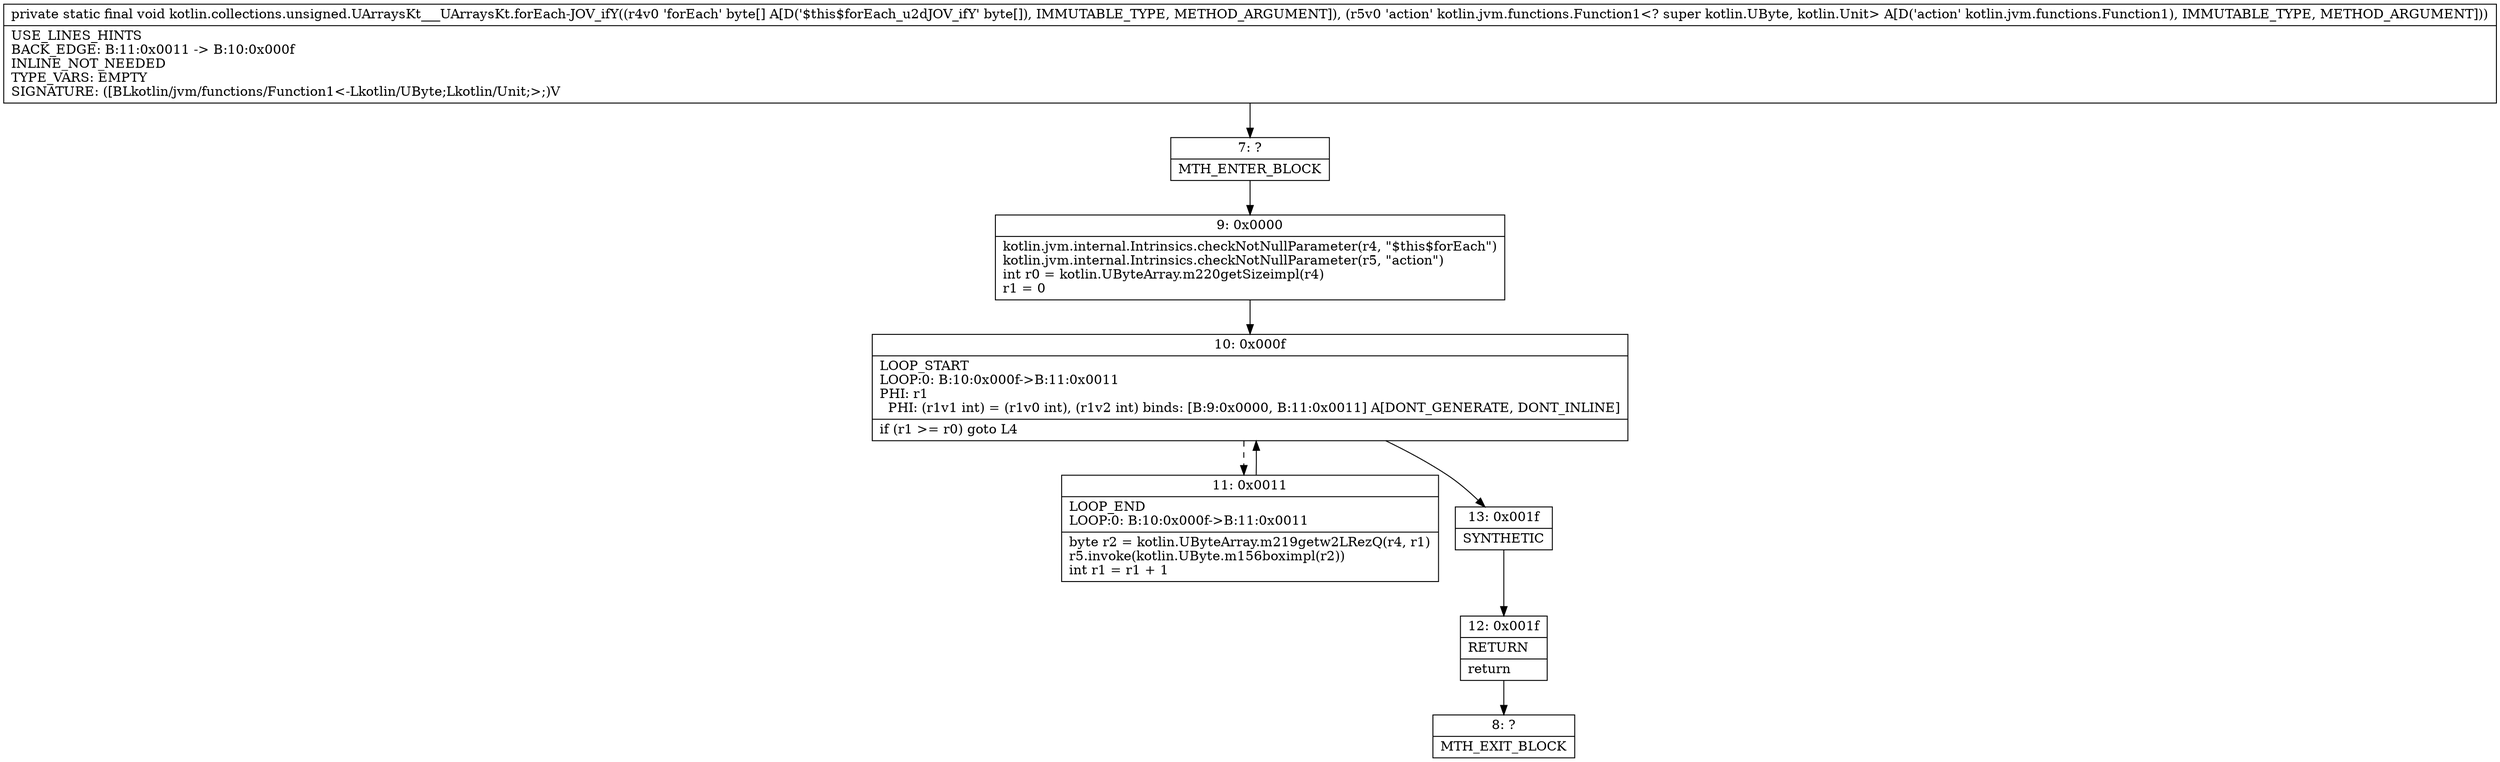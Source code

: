 digraph "CFG forkotlin.collections.unsigned.UArraysKt___UArraysKt.forEach\-JOV_ifY([BLkotlin\/jvm\/functions\/Function1;)V" {
Node_7 [shape=record,label="{7\:\ ?|MTH_ENTER_BLOCK\l}"];
Node_9 [shape=record,label="{9\:\ 0x0000|kotlin.jvm.internal.Intrinsics.checkNotNullParameter(r4, \"$this$forEach\")\lkotlin.jvm.internal.Intrinsics.checkNotNullParameter(r5, \"action\")\lint r0 = kotlin.UByteArray.m220getSizeimpl(r4)\lr1 = 0\l}"];
Node_10 [shape=record,label="{10\:\ 0x000f|LOOP_START\lLOOP:0: B:10:0x000f\-\>B:11:0x0011\lPHI: r1 \l  PHI: (r1v1 int) = (r1v0 int), (r1v2 int) binds: [B:9:0x0000, B:11:0x0011] A[DONT_GENERATE, DONT_INLINE]\l|if (r1 \>= r0) goto L4\l}"];
Node_11 [shape=record,label="{11\:\ 0x0011|LOOP_END\lLOOP:0: B:10:0x000f\-\>B:11:0x0011\l|byte r2 = kotlin.UByteArray.m219getw2LRezQ(r4, r1)\lr5.invoke(kotlin.UByte.m156boximpl(r2))\lint r1 = r1 + 1\l}"];
Node_13 [shape=record,label="{13\:\ 0x001f|SYNTHETIC\l}"];
Node_12 [shape=record,label="{12\:\ 0x001f|RETURN\l|return\l}"];
Node_8 [shape=record,label="{8\:\ ?|MTH_EXIT_BLOCK\l}"];
MethodNode[shape=record,label="{private static final void kotlin.collections.unsigned.UArraysKt___UArraysKt.forEach\-JOV_ifY((r4v0 'forEach' byte[] A[D('$this$forEach_u2dJOV_ifY' byte[]), IMMUTABLE_TYPE, METHOD_ARGUMENT]), (r5v0 'action' kotlin.jvm.functions.Function1\<? super kotlin.UByte, kotlin.Unit\> A[D('action' kotlin.jvm.functions.Function1), IMMUTABLE_TYPE, METHOD_ARGUMENT]))  | USE_LINES_HINTS\lBACK_EDGE: B:11:0x0011 \-\> B:10:0x000f\lINLINE_NOT_NEEDED\lTYPE_VARS: EMPTY\lSIGNATURE: ([BLkotlin\/jvm\/functions\/Function1\<\-Lkotlin\/UByte;Lkotlin\/Unit;\>;)V\l}"];
MethodNode -> Node_7;Node_7 -> Node_9;
Node_9 -> Node_10;
Node_10 -> Node_11[style=dashed];
Node_10 -> Node_13;
Node_11 -> Node_10;
Node_13 -> Node_12;
Node_12 -> Node_8;
}

